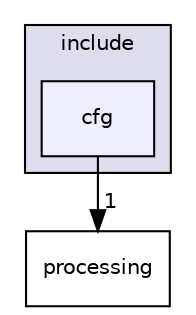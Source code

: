 digraph "include/cfg" {
  compound=true
  node [ fontsize="10", fontname="Helvetica"];
  edge [ labelfontsize="10", labelfontname="Helvetica"];
  subgraph clusterdir_d44c64559bbebec7f509842c48db8b23 {
    graph [ bgcolor="#ddddee", pencolor="black", label="include" fontname="Helvetica", fontsize="10", URL="dir_d44c64559bbebec7f509842c48db8b23.html"]
  dir_085efc291c1f402f196c58dc35af164f [shape=box, label="cfg", style="filled", fillcolor="#eeeeff", pencolor="black", URL="dir_085efc291c1f402f196c58dc35af164f.html"];
  }
  dir_2ff494ddda6bb3129c4b2b37426f3b00 [shape=box label="processing" URL="dir_2ff494ddda6bb3129c4b2b37426f3b00.html"];
  dir_085efc291c1f402f196c58dc35af164f->dir_2ff494ddda6bb3129c4b2b37426f3b00 [headlabel="1", labeldistance=1.5 headhref="dir_000001_000008.html"];
}
